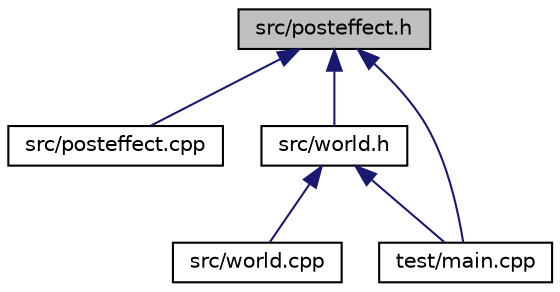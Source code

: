 digraph "src/posteffect.h"
{
  edge [fontname="Helvetica",fontsize="10",labelfontname="Helvetica",labelfontsize="10"];
  node [fontname="Helvetica",fontsize="10",shape=record];
  Node1 [label="src/posteffect.h",height=0.2,width=0.4,color="black", fillcolor="grey75", style="filled", fontcolor="black"];
  Node1 -> Node2 [dir="back",color="midnightblue",fontsize="10",style="solid"];
  Node2 [label="src/posteffect.cpp",height=0.2,width=0.4,color="black", fillcolor="white", style="filled",URL="$posteffect_8cpp.html"];
  Node1 -> Node3 [dir="back",color="midnightblue",fontsize="10",style="solid"];
  Node3 [label="src/world.h",height=0.2,width=0.4,color="black", fillcolor="white", style="filled",URL="$world_8h.html"];
  Node3 -> Node4 [dir="back",color="midnightblue",fontsize="10",style="solid"];
  Node4 [label="src/world.cpp",height=0.2,width=0.4,color="black", fillcolor="white", style="filled",URL="$world_8cpp.html"];
  Node3 -> Node5 [dir="back",color="midnightblue",fontsize="10",style="solid"];
  Node5 [label="test/main.cpp",height=0.2,width=0.4,color="black", fillcolor="white", style="filled",URL="$main_8cpp.html"];
  Node1 -> Node5 [dir="back",color="midnightblue",fontsize="10",style="solid"];
}
